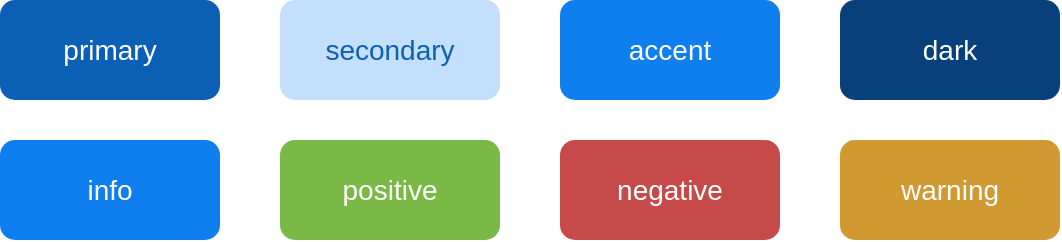 <mxfile version="14.1.8" type="device"><diagram id="gOOXp3ZdeOtU185dmUoe" name="colors"><mxGraphModel dx="1086" dy="966" grid="1" gridSize="10" guides="1" tooltips="1" connect="1" arrows="1" fold="1" page="1" pageScale="1" pageWidth="827" pageHeight="1169" math="0" shadow="0"><root><mxCell id="0"/><mxCell id="1" parent="0"/><mxCell id="VVaqMyu577vLDDzdnWwV-1" value="&lt;font style=&quot;font-size: 14px&quot;&gt;primary&lt;/font&gt;" style="rounded=1;whiteSpace=wrap;html=1;fontColor=#ffffff;fillColor=#0b60b6;strokeColor=none;" parent="1" vertex="1"><mxGeometry x="150" y="220" width="110" height="50" as="geometry"/></mxCell><mxCell id="VVaqMyu577vLDDzdnWwV-2" value="&lt;font style=&quot;font-size: 14px&quot;&gt;secondary&lt;/font&gt;" style="rounded=1;whiteSpace=wrap;html=1;fontColor=#0B60B6;fillColor=#c3dffb;strokeColor=none;" parent="1" vertex="1"><mxGeometry x="290" y="220" width="110" height="50" as="geometry"/></mxCell><mxCell id="VVaqMyu577vLDDzdnWwV-3" value="&lt;font style=&quot;font-size: 14px&quot;&gt;accent&lt;/font&gt;" style="rounded=1;whiteSpace=wrap;html=1;fontColor=#ffffff;fillColor=#0f7ff0;strokeColor=none;" parent="1" vertex="1"><mxGeometry x="430" y="220" width="110" height="50" as="geometry"/></mxCell><mxCell id="VVaqMyu577vLDDzdnWwV-4" value="&lt;font style=&quot;font-size: 14px&quot;&gt;dark&lt;/font&gt;" style="rounded=1;whiteSpace=wrap;html=1;fontColor=#ffffff;fillColor=#07407a;strokeColor=none;" parent="1" vertex="1"><mxGeometry x="570" y="220" width="110" height="50" as="geometry"/></mxCell><mxCell id="oY_fS-PtzOOXqNvrl6iV-2" value="&lt;font style=&quot;font-size: 14px&quot;&gt;info&lt;/font&gt;" style="rounded=1;whiteSpace=wrap;html=1;fontColor=#ffffff;fillColor=#0f7ff0;strokeColor=none;" vertex="1" parent="1"><mxGeometry x="150" y="290" width="110" height="50" as="geometry"/></mxCell><mxCell id="oY_fS-PtzOOXqNvrl6iV-3" value="&lt;font style=&quot;font-size: 14px&quot;&gt;positive&lt;/font&gt;" style="rounded=1;whiteSpace=wrap;html=1;fontColor=#ffffff;fillColor=#7bb946;strokeColor=none;" vertex="1" parent="1"><mxGeometry x="290" y="290" width="110" height="50" as="geometry"/></mxCell><mxCell id="oY_fS-PtzOOXqNvrl6iV-4" value="&lt;font style=&quot;font-size: 14px&quot;&gt;negative&lt;/font&gt;" style="rounded=1;whiteSpace=wrap;html=1;fontColor=#ffffff;strokeColor=none;fillColor=#c74a4a;" vertex="1" parent="1"><mxGeometry x="430" y="290" width="110" height="50" as="geometry"/></mxCell><mxCell id="oY_fS-PtzOOXqNvrl6iV-5" value="&lt;font style=&quot;font-size: 14px&quot;&gt;warning&lt;/font&gt;" style="rounded=1;whiteSpace=wrap;html=1;fontColor=#ffffff;fillColor=#d09931;strokeColor=none;" vertex="1" parent="1"><mxGeometry x="570" y="290" width="110" height="50" as="geometry"/></mxCell></root></mxGraphModel></diagram></mxfile>